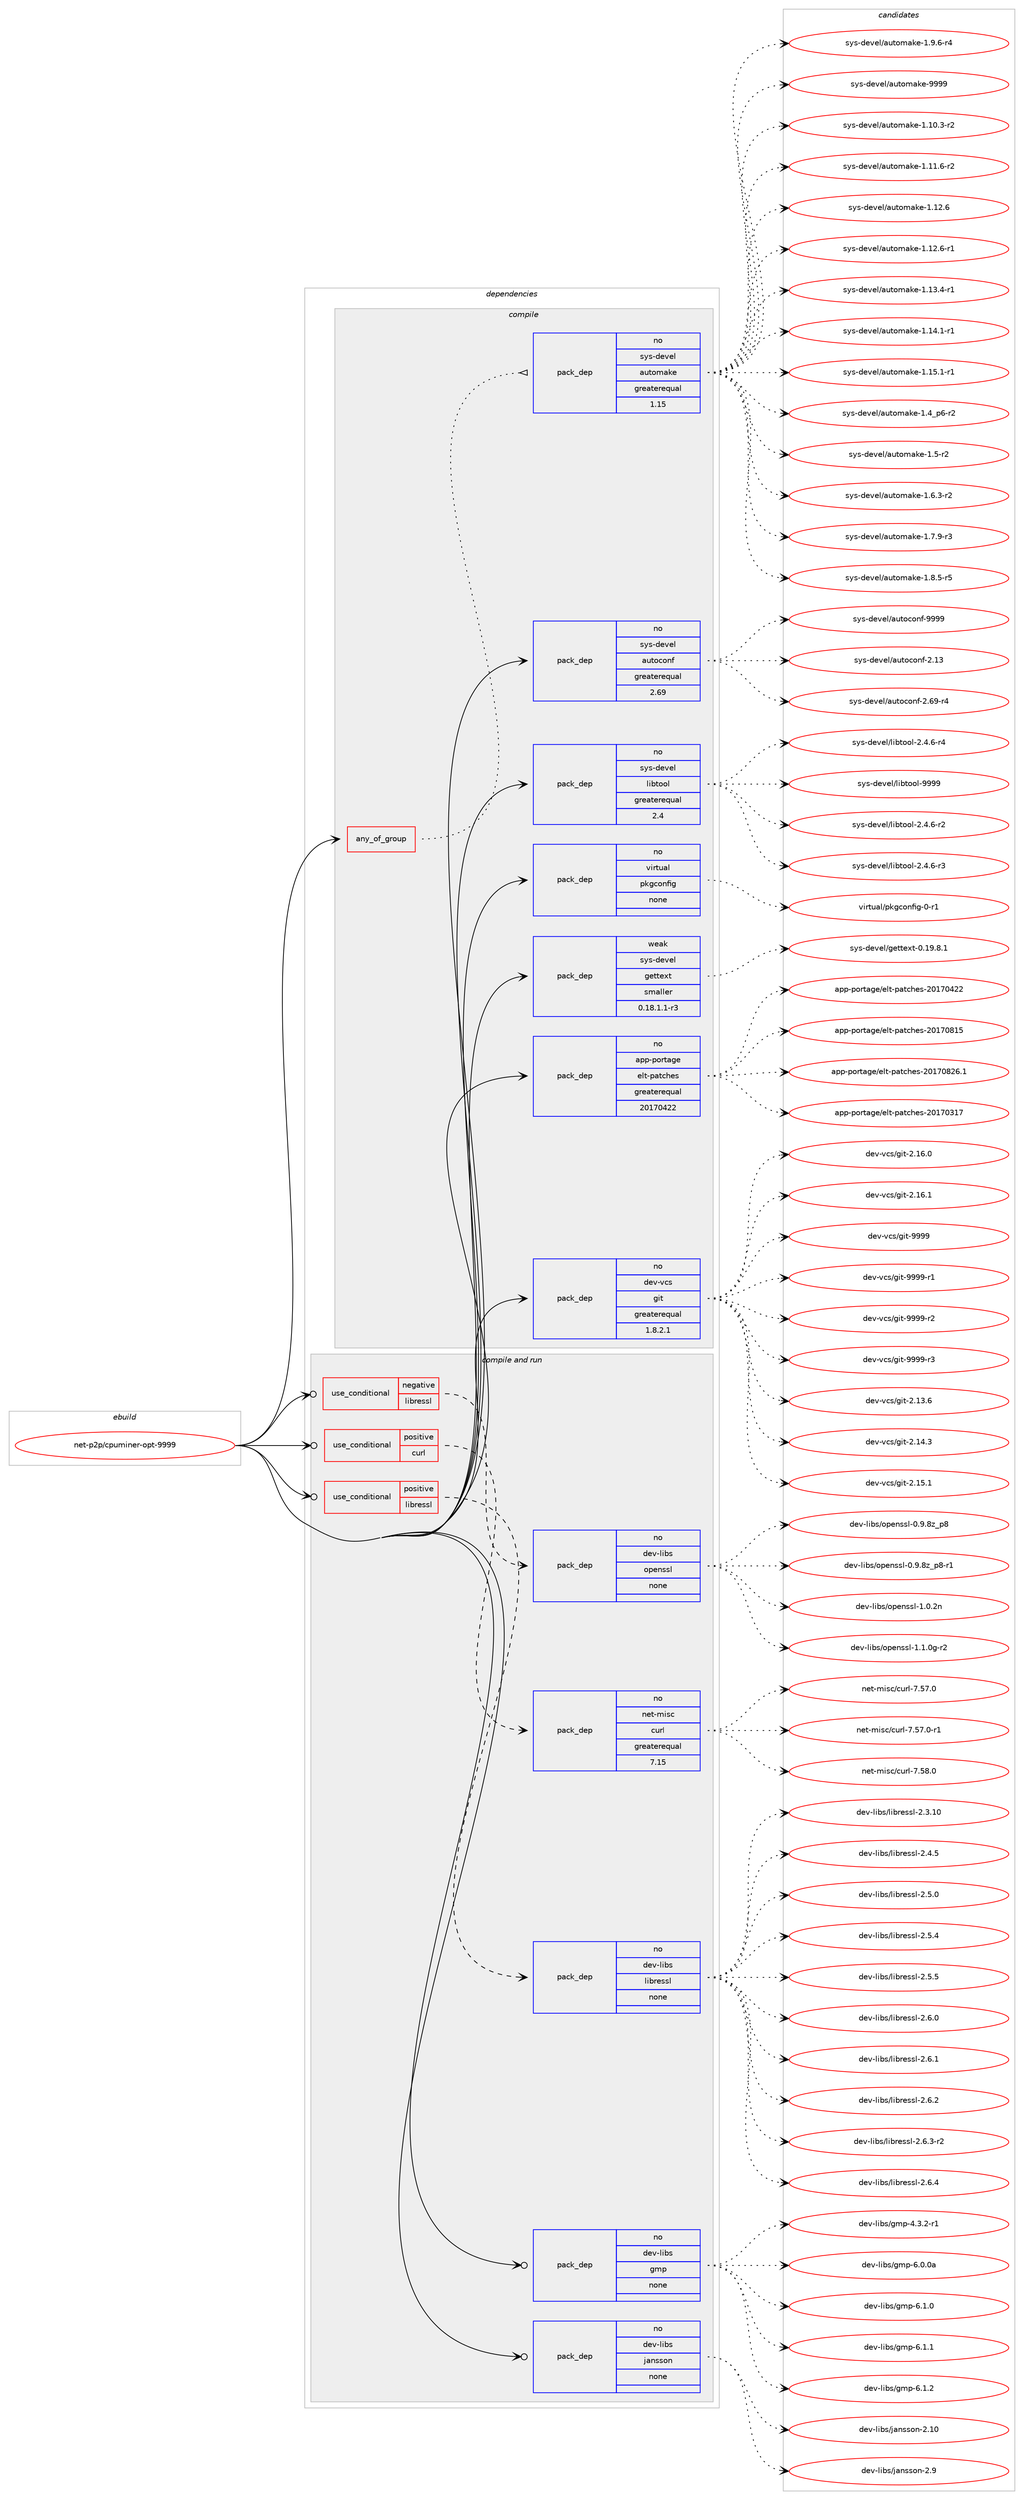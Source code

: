 digraph prolog {

# *************
# Graph options
# *************

newrank=true;
concentrate=true;
compound=true;
graph [rankdir=LR,fontname=Helvetica,fontsize=10,ranksep=1.5];#, ranksep=2.5, nodesep=0.2];
edge  [arrowhead=vee];
node  [fontname=Helvetica,fontsize=10];

# **********
# The ebuild
# **********

subgraph cluster_leftcol {
color=gray;
rank=same;
label=<<i>ebuild</i>>;
id [label="net-p2p/cpuminer-opt-9999", color=red, width=4, href="../net-p2p/cpuminer-opt-9999.svg"];
}

# ****************
# The dependencies
# ****************

subgraph cluster_midcol {
color=gray;
label=<<i>dependencies</i>>;
subgraph cluster_compile {
fillcolor="#eeeeee";
style=filled;
label=<<i>compile</i>>;
subgraph any15 {
dependency577 [label=<<TABLE BORDER="0" CELLBORDER="1" CELLSPACING="0" CELLPADDING="4"><TR><TD CELLPADDING="10">any_of_group</TD></TR></TABLE>>, shape=none, color=red];subgraph pack391 {
dependency578 [label=<<TABLE BORDER="0" CELLBORDER="1" CELLSPACING="0" CELLPADDING="4" WIDTH="220"><TR><TD ROWSPAN="6" CELLPADDING="30">pack_dep</TD></TR><TR><TD WIDTH="110">no</TD></TR><TR><TD>sys-devel</TD></TR><TR><TD>automake</TD></TR><TR><TD>greaterequal</TD></TR><TR><TD>1.15</TD></TR></TABLE>>, shape=none, color=blue];
}
dependency577:e -> dependency578:w [weight=20,style="dotted",arrowhead="oinv"];
}
id:e -> dependency577:w [weight=20,style="solid",arrowhead="vee"];
subgraph pack392 {
dependency579 [label=<<TABLE BORDER="0" CELLBORDER="1" CELLSPACING="0" CELLPADDING="4" WIDTH="220"><TR><TD ROWSPAN="6" CELLPADDING="30">pack_dep</TD></TR><TR><TD WIDTH="110">no</TD></TR><TR><TD>app-portage</TD></TR><TR><TD>elt-patches</TD></TR><TR><TD>greaterequal</TD></TR><TR><TD>20170422</TD></TR></TABLE>>, shape=none, color=blue];
}
id:e -> dependency579:w [weight=20,style="solid",arrowhead="vee"];
subgraph pack393 {
dependency580 [label=<<TABLE BORDER="0" CELLBORDER="1" CELLSPACING="0" CELLPADDING="4" WIDTH="220"><TR><TD ROWSPAN="6" CELLPADDING="30">pack_dep</TD></TR><TR><TD WIDTH="110">no</TD></TR><TR><TD>dev-vcs</TD></TR><TR><TD>git</TD></TR><TR><TD>greaterequal</TD></TR><TR><TD>1.8.2.1</TD></TR></TABLE>>, shape=none, color=blue];
}
id:e -> dependency580:w [weight=20,style="solid",arrowhead="vee"];
subgraph pack394 {
dependency581 [label=<<TABLE BORDER="0" CELLBORDER="1" CELLSPACING="0" CELLPADDING="4" WIDTH="220"><TR><TD ROWSPAN="6" CELLPADDING="30">pack_dep</TD></TR><TR><TD WIDTH="110">no</TD></TR><TR><TD>sys-devel</TD></TR><TR><TD>autoconf</TD></TR><TR><TD>greaterequal</TD></TR><TR><TD>2.69</TD></TR></TABLE>>, shape=none, color=blue];
}
id:e -> dependency581:w [weight=20,style="solid",arrowhead="vee"];
subgraph pack395 {
dependency582 [label=<<TABLE BORDER="0" CELLBORDER="1" CELLSPACING="0" CELLPADDING="4" WIDTH="220"><TR><TD ROWSPAN="6" CELLPADDING="30">pack_dep</TD></TR><TR><TD WIDTH="110">no</TD></TR><TR><TD>sys-devel</TD></TR><TR><TD>libtool</TD></TR><TR><TD>greaterequal</TD></TR><TR><TD>2.4</TD></TR></TABLE>>, shape=none, color=blue];
}
id:e -> dependency582:w [weight=20,style="solid",arrowhead="vee"];
subgraph pack396 {
dependency583 [label=<<TABLE BORDER="0" CELLBORDER="1" CELLSPACING="0" CELLPADDING="4" WIDTH="220"><TR><TD ROWSPAN="6" CELLPADDING="30">pack_dep</TD></TR><TR><TD WIDTH="110">no</TD></TR><TR><TD>virtual</TD></TR><TR><TD>pkgconfig</TD></TR><TR><TD>none</TD></TR><TR><TD></TD></TR></TABLE>>, shape=none, color=blue];
}
id:e -> dependency583:w [weight=20,style="solid",arrowhead="vee"];
subgraph pack397 {
dependency584 [label=<<TABLE BORDER="0" CELLBORDER="1" CELLSPACING="0" CELLPADDING="4" WIDTH="220"><TR><TD ROWSPAN="6" CELLPADDING="30">pack_dep</TD></TR><TR><TD WIDTH="110">weak</TD></TR><TR><TD>sys-devel</TD></TR><TR><TD>gettext</TD></TR><TR><TD>smaller</TD></TR><TR><TD>0.18.1.1-r3</TD></TR></TABLE>>, shape=none, color=blue];
}
id:e -> dependency584:w [weight=20,style="solid",arrowhead="vee"];
}
subgraph cluster_compileandrun {
fillcolor="#eeeeee";
style=filled;
label=<<i>compile and run</i>>;
subgraph cond173 {
dependency585 [label=<<TABLE BORDER="0" CELLBORDER="1" CELLSPACING="0" CELLPADDING="4"><TR><TD ROWSPAN="3" CELLPADDING="10">use_conditional</TD></TR><TR><TD>negative</TD></TR><TR><TD>libressl</TD></TR></TABLE>>, shape=none, color=red];
subgraph pack398 {
dependency586 [label=<<TABLE BORDER="0" CELLBORDER="1" CELLSPACING="0" CELLPADDING="4" WIDTH="220"><TR><TD ROWSPAN="6" CELLPADDING="30">pack_dep</TD></TR><TR><TD WIDTH="110">no</TD></TR><TR><TD>dev-libs</TD></TR><TR><TD>openssl</TD></TR><TR><TD>none</TD></TR><TR><TD></TD></TR></TABLE>>, shape=none, color=blue];
}
dependency585:e -> dependency586:w [weight=20,style="dashed",arrowhead="vee"];
}
id:e -> dependency585:w [weight=20,style="solid",arrowhead="odotvee"];
subgraph cond174 {
dependency587 [label=<<TABLE BORDER="0" CELLBORDER="1" CELLSPACING="0" CELLPADDING="4"><TR><TD ROWSPAN="3" CELLPADDING="10">use_conditional</TD></TR><TR><TD>positive</TD></TR><TR><TD>curl</TD></TR></TABLE>>, shape=none, color=red];
subgraph pack399 {
dependency588 [label=<<TABLE BORDER="0" CELLBORDER="1" CELLSPACING="0" CELLPADDING="4" WIDTH="220"><TR><TD ROWSPAN="6" CELLPADDING="30">pack_dep</TD></TR><TR><TD WIDTH="110">no</TD></TR><TR><TD>net-misc</TD></TR><TR><TD>curl</TD></TR><TR><TD>greaterequal</TD></TR><TR><TD>7.15</TD></TR></TABLE>>, shape=none, color=blue];
}
dependency587:e -> dependency588:w [weight=20,style="dashed",arrowhead="vee"];
}
id:e -> dependency587:w [weight=20,style="solid",arrowhead="odotvee"];
subgraph cond175 {
dependency589 [label=<<TABLE BORDER="0" CELLBORDER="1" CELLSPACING="0" CELLPADDING="4"><TR><TD ROWSPAN="3" CELLPADDING="10">use_conditional</TD></TR><TR><TD>positive</TD></TR><TR><TD>libressl</TD></TR></TABLE>>, shape=none, color=red];
subgraph pack400 {
dependency590 [label=<<TABLE BORDER="0" CELLBORDER="1" CELLSPACING="0" CELLPADDING="4" WIDTH="220"><TR><TD ROWSPAN="6" CELLPADDING="30">pack_dep</TD></TR><TR><TD WIDTH="110">no</TD></TR><TR><TD>dev-libs</TD></TR><TR><TD>libressl</TD></TR><TR><TD>none</TD></TR><TR><TD></TD></TR></TABLE>>, shape=none, color=blue];
}
dependency589:e -> dependency590:w [weight=20,style="dashed",arrowhead="vee"];
}
id:e -> dependency589:w [weight=20,style="solid",arrowhead="odotvee"];
subgraph pack401 {
dependency591 [label=<<TABLE BORDER="0" CELLBORDER="1" CELLSPACING="0" CELLPADDING="4" WIDTH="220"><TR><TD ROWSPAN="6" CELLPADDING="30">pack_dep</TD></TR><TR><TD WIDTH="110">no</TD></TR><TR><TD>dev-libs</TD></TR><TR><TD>gmp</TD></TR><TR><TD>none</TD></TR><TR><TD></TD></TR></TABLE>>, shape=none, color=blue];
}
id:e -> dependency591:w [weight=20,style="solid",arrowhead="odotvee"];
subgraph pack402 {
dependency592 [label=<<TABLE BORDER="0" CELLBORDER="1" CELLSPACING="0" CELLPADDING="4" WIDTH="220"><TR><TD ROWSPAN="6" CELLPADDING="30">pack_dep</TD></TR><TR><TD WIDTH="110">no</TD></TR><TR><TD>dev-libs</TD></TR><TR><TD>jansson</TD></TR><TR><TD>none</TD></TR><TR><TD></TD></TR></TABLE>>, shape=none, color=blue];
}
id:e -> dependency592:w [weight=20,style="solid",arrowhead="odotvee"];
}
subgraph cluster_run {
fillcolor="#eeeeee";
style=filled;
label=<<i>run</i>>;
}
}

# **************
# The candidates
# **************

subgraph cluster_choices {
rank=same;
color=gray;
label=<<i>candidates</i>>;

subgraph choice391 {
color=black;
nodesep=1;
choice11512111545100101118101108479711711611110997107101454946494846514511450 [label="sys-devel/automake-1.10.3-r2", color=red, width=4,href="../sys-devel/automake-1.10.3-r2.svg"];
choice11512111545100101118101108479711711611110997107101454946494946544511450 [label="sys-devel/automake-1.11.6-r2", color=red, width=4,href="../sys-devel/automake-1.11.6-r2.svg"];
choice1151211154510010111810110847971171161111099710710145494649504654 [label="sys-devel/automake-1.12.6", color=red, width=4,href="../sys-devel/automake-1.12.6.svg"];
choice11512111545100101118101108479711711611110997107101454946495046544511449 [label="sys-devel/automake-1.12.6-r1", color=red, width=4,href="../sys-devel/automake-1.12.6-r1.svg"];
choice11512111545100101118101108479711711611110997107101454946495146524511449 [label="sys-devel/automake-1.13.4-r1", color=red, width=4,href="../sys-devel/automake-1.13.4-r1.svg"];
choice11512111545100101118101108479711711611110997107101454946495246494511449 [label="sys-devel/automake-1.14.1-r1", color=red, width=4,href="../sys-devel/automake-1.14.1-r1.svg"];
choice11512111545100101118101108479711711611110997107101454946495346494511449 [label="sys-devel/automake-1.15.1-r1", color=red, width=4,href="../sys-devel/automake-1.15.1-r1.svg"];
choice115121115451001011181011084797117116111109971071014549465295112544511450 [label="sys-devel/automake-1.4_p6-r2", color=red, width=4,href="../sys-devel/automake-1.4_p6-r2.svg"];
choice11512111545100101118101108479711711611110997107101454946534511450 [label="sys-devel/automake-1.5-r2", color=red, width=4,href="../sys-devel/automake-1.5-r2.svg"];
choice115121115451001011181011084797117116111109971071014549465446514511450 [label="sys-devel/automake-1.6.3-r2", color=red, width=4,href="../sys-devel/automake-1.6.3-r2.svg"];
choice115121115451001011181011084797117116111109971071014549465546574511451 [label="sys-devel/automake-1.7.9-r3", color=red, width=4,href="../sys-devel/automake-1.7.9-r3.svg"];
choice115121115451001011181011084797117116111109971071014549465646534511453 [label="sys-devel/automake-1.8.5-r5", color=red, width=4,href="../sys-devel/automake-1.8.5-r5.svg"];
choice115121115451001011181011084797117116111109971071014549465746544511452 [label="sys-devel/automake-1.9.6-r4", color=red, width=4,href="../sys-devel/automake-1.9.6-r4.svg"];
choice115121115451001011181011084797117116111109971071014557575757 [label="sys-devel/automake-9999", color=red, width=4,href="../sys-devel/automake-9999.svg"];
dependency578:e -> choice11512111545100101118101108479711711611110997107101454946494846514511450:w [style=dotted,weight="100"];
dependency578:e -> choice11512111545100101118101108479711711611110997107101454946494946544511450:w [style=dotted,weight="100"];
dependency578:e -> choice1151211154510010111810110847971171161111099710710145494649504654:w [style=dotted,weight="100"];
dependency578:e -> choice11512111545100101118101108479711711611110997107101454946495046544511449:w [style=dotted,weight="100"];
dependency578:e -> choice11512111545100101118101108479711711611110997107101454946495146524511449:w [style=dotted,weight="100"];
dependency578:e -> choice11512111545100101118101108479711711611110997107101454946495246494511449:w [style=dotted,weight="100"];
dependency578:e -> choice11512111545100101118101108479711711611110997107101454946495346494511449:w [style=dotted,weight="100"];
dependency578:e -> choice115121115451001011181011084797117116111109971071014549465295112544511450:w [style=dotted,weight="100"];
dependency578:e -> choice11512111545100101118101108479711711611110997107101454946534511450:w [style=dotted,weight="100"];
dependency578:e -> choice115121115451001011181011084797117116111109971071014549465446514511450:w [style=dotted,weight="100"];
dependency578:e -> choice115121115451001011181011084797117116111109971071014549465546574511451:w [style=dotted,weight="100"];
dependency578:e -> choice115121115451001011181011084797117116111109971071014549465646534511453:w [style=dotted,weight="100"];
dependency578:e -> choice115121115451001011181011084797117116111109971071014549465746544511452:w [style=dotted,weight="100"];
dependency578:e -> choice115121115451001011181011084797117116111109971071014557575757:w [style=dotted,weight="100"];
}
subgraph choice392 {
color=black;
nodesep=1;
choice97112112451121111141169710310147101108116451129711699104101115455048495548514955 [label="app-portage/elt-patches-20170317", color=red, width=4,href="../app-portage/elt-patches-20170317.svg"];
choice97112112451121111141169710310147101108116451129711699104101115455048495548525050 [label="app-portage/elt-patches-20170422", color=red, width=4,href="../app-portage/elt-patches-20170422.svg"];
choice97112112451121111141169710310147101108116451129711699104101115455048495548564953 [label="app-portage/elt-patches-20170815", color=red, width=4,href="../app-portage/elt-patches-20170815.svg"];
choice971121124511211111411697103101471011081164511297116991041011154550484955485650544649 [label="app-portage/elt-patches-20170826.1", color=red, width=4,href="../app-portage/elt-patches-20170826.1.svg"];
dependency579:e -> choice97112112451121111141169710310147101108116451129711699104101115455048495548514955:w [style=dotted,weight="100"];
dependency579:e -> choice97112112451121111141169710310147101108116451129711699104101115455048495548525050:w [style=dotted,weight="100"];
dependency579:e -> choice97112112451121111141169710310147101108116451129711699104101115455048495548564953:w [style=dotted,weight="100"];
dependency579:e -> choice971121124511211111411697103101471011081164511297116991041011154550484955485650544649:w [style=dotted,weight="100"];
}
subgraph choice393 {
color=black;
nodesep=1;
choice10010111845118991154710310511645504649514654 [label="dev-vcs/git-2.13.6", color=red, width=4,href="../dev-vcs/git-2.13.6.svg"];
choice10010111845118991154710310511645504649524651 [label="dev-vcs/git-2.14.3", color=red, width=4,href="../dev-vcs/git-2.14.3.svg"];
choice10010111845118991154710310511645504649534649 [label="dev-vcs/git-2.15.1", color=red, width=4,href="../dev-vcs/git-2.15.1.svg"];
choice10010111845118991154710310511645504649544648 [label="dev-vcs/git-2.16.0", color=red, width=4,href="../dev-vcs/git-2.16.0.svg"];
choice10010111845118991154710310511645504649544649 [label="dev-vcs/git-2.16.1", color=red, width=4,href="../dev-vcs/git-2.16.1.svg"];
choice1001011184511899115471031051164557575757 [label="dev-vcs/git-9999", color=red, width=4,href="../dev-vcs/git-9999.svg"];
choice10010111845118991154710310511645575757574511449 [label="dev-vcs/git-9999-r1", color=red, width=4,href="../dev-vcs/git-9999-r1.svg"];
choice10010111845118991154710310511645575757574511450 [label="dev-vcs/git-9999-r2", color=red, width=4,href="../dev-vcs/git-9999-r2.svg"];
choice10010111845118991154710310511645575757574511451 [label="dev-vcs/git-9999-r3", color=red, width=4,href="../dev-vcs/git-9999-r3.svg"];
dependency580:e -> choice10010111845118991154710310511645504649514654:w [style=dotted,weight="100"];
dependency580:e -> choice10010111845118991154710310511645504649524651:w [style=dotted,weight="100"];
dependency580:e -> choice10010111845118991154710310511645504649534649:w [style=dotted,weight="100"];
dependency580:e -> choice10010111845118991154710310511645504649544648:w [style=dotted,weight="100"];
dependency580:e -> choice10010111845118991154710310511645504649544649:w [style=dotted,weight="100"];
dependency580:e -> choice1001011184511899115471031051164557575757:w [style=dotted,weight="100"];
dependency580:e -> choice10010111845118991154710310511645575757574511449:w [style=dotted,weight="100"];
dependency580:e -> choice10010111845118991154710310511645575757574511450:w [style=dotted,weight="100"];
dependency580:e -> choice10010111845118991154710310511645575757574511451:w [style=dotted,weight="100"];
}
subgraph choice394 {
color=black;
nodesep=1;
choice115121115451001011181011084797117116111991111101024550464951 [label="sys-devel/autoconf-2.13", color=red, width=4,href="../sys-devel/autoconf-2.13.svg"];
choice1151211154510010111810110847971171161119911111010245504654574511452 [label="sys-devel/autoconf-2.69-r4", color=red, width=4,href="../sys-devel/autoconf-2.69-r4.svg"];
choice115121115451001011181011084797117116111991111101024557575757 [label="sys-devel/autoconf-9999", color=red, width=4,href="../sys-devel/autoconf-9999.svg"];
dependency581:e -> choice115121115451001011181011084797117116111991111101024550464951:w [style=dotted,weight="100"];
dependency581:e -> choice1151211154510010111810110847971171161119911111010245504654574511452:w [style=dotted,weight="100"];
dependency581:e -> choice115121115451001011181011084797117116111991111101024557575757:w [style=dotted,weight="100"];
}
subgraph choice395 {
color=black;
nodesep=1;
choice1151211154510010111810110847108105981161111111084550465246544511450 [label="sys-devel/libtool-2.4.6-r2", color=red, width=4,href="../sys-devel/libtool-2.4.6-r2.svg"];
choice1151211154510010111810110847108105981161111111084550465246544511451 [label="sys-devel/libtool-2.4.6-r3", color=red, width=4,href="../sys-devel/libtool-2.4.6-r3.svg"];
choice1151211154510010111810110847108105981161111111084550465246544511452 [label="sys-devel/libtool-2.4.6-r4", color=red, width=4,href="../sys-devel/libtool-2.4.6-r4.svg"];
choice1151211154510010111810110847108105981161111111084557575757 [label="sys-devel/libtool-9999", color=red, width=4,href="../sys-devel/libtool-9999.svg"];
dependency582:e -> choice1151211154510010111810110847108105981161111111084550465246544511450:w [style=dotted,weight="100"];
dependency582:e -> choice1151211154510010111810110847108105981161111111084550465246544511451:w [style=dotted,weight="100"];
dependency582:e -> choice1151211154510010111810110847108105981161111111084550465246544511452:w [style=dotted,weight="100"];
dependency582:e -> choice1151211154510010111810110847108105981161111111084557575757:w [style=dotted,weight="100"];
}
subgraph choice396 {
color=black;
nodesep=1;
choice11810511411611797108471121071039911111010210510345484511449 [label="virtual/pkgconfig-0-r1", color=red, width=4,href="../virtual/pkgconfig-0-r1.svg"];
dependency583:e -> choice11810511411611797108471121071039911111010210510345484511449:w [style=dotted,weight="100"];
}
subgraph choice397 {
color=black;
nodesep=1;
choice1151211154510010111810110847103101116116101120116454846495746564649 [label="sys-devel/gettext-0.19.8.1", color=red, width=4,href="../sys-devel/gettext-0.19.8.1.svg"];
dependency584:e -> choice1151211154510010111810110847103101116116101120116454846495746564649:w [style=dotted,weight="100"];
}
subgraph choice398 {
color=black;
nodesep=1;
choice1001011184510810598115471111121011101151151084548465746561229511256 [label="dev-libs/openssl-0.9.8z_p8", color=red, width=4,href="../dev-libs/openssl-0.9.8z_p8.svg"];
choice10010111845108105981154711111210111011511510845484657465612295112564511449 [label="dev-libs/openssl-0.9.8z_p8-r1", color=red, width=4,href="../dev-libs/openssl-0.9.8z_p8-r1.svg"];
choice100101118451081059811547111112101110115115108454946484650110 [label="dev-libs/openssl-1.0.2n", color=red, width=4,href="../dev-libs/openssl-1.0.2n.svg"];
choice1001011184510810598115471111121011101151151084549464946481034511450 [label="dev-libs/openssl-1.1.0g-r2", color=red, width=4,href="../dev-libs/openssl-1.1.0g-r2.svg"];
dependency586:e -> choice1001011184510810598115471111121011101151151084548465746561229511256:w [style=dotted,weight="100"];
dependency586:e -> choice10010111845108105981154711111210111011511510845484657465612295112564511449:w [style=dotted,weight="100"];
dependency586:e -> choice100101118451081059811547111112101110115115108454946484650110:w [style=dotted,weight="100"];
dependency586:e -> choice1001011184510810598115471111121011101151151084549464946481034511450:w [style=dotted,weight="100"];
}
subgraph choice399 {
color=black;
nodesep=1;
choice1101011164510910511599479911711410845554653554648 [label="net-misc/curl-7.57.0", color=red, width=4,href="../net-misc/curl-7.57.0.svg"];
choice11010111645109105115994799117114108455546535546484511449 [label="net-misc/curl-7.57.0-r1", color=red, width=4,href="../net-misc/curl-7.57.0-r1.svg"];
choice1101011164510910511599479911711410845554653564648 [label="net-misc/curl-7.58.0", color=red, width=4,href="../net-misc/curl-7.58.0.svg"];
dependency588:e -> choice1101011164510910511599479911711410845554653554648:w [style=dotted,weight="100"];
dependency588:e -> choice11010111645109105115994799117114108455546535546484511449:w [style=dotted,weight="100"];
dependency588:e -> choice1101011164510910511599479911711410845554653564648:w [style=dotted,weight="100"];
}
subgraph choice400 {
color=black;
nodesep=1;
choice1001011184510810598115471081059811410111511510845504651464948 [label="dev-libs/libressl-2.3.10", color=red, width=4,href="../dev-libs/libressl-2.3.10.svg"];
choice10010111845108105981154710810598114101115115108455046524653 [label="dev-libs/libressl-2.4.5", color=red, width=4,href="../dev-libs/libressl-2.4.5.svg"];
choice10010111845108105981154710810598114101115115108455046534648 [label="dev-libs/libressl-2.5.0", color=red, width=4,href="../dev-libs/libressl-2.5.0.svg"];
choice10010111845108105981154710810598114101115115108455046534652 [label="dev-libs/libressl-2.5.4", color=red, width=4,href="../dev-libs/libressl-2.5.4.svg"];
choice10010111845108105981154710810598114101115115108455046534653 [label="dev-libs/libressl-2.5.5", color=red, width=4,href="../dev-libs/libressl-2.5.5.svg"];
choice10010111845108105981154710810598114101115115108455046544648 [label="dev-libs/libressl-2.6.0", color=red, width=4,href="../dev-libs/libressl-2.6.0.svg"];
choice10010111845108105981154710810598114101115115108455046544649 [label="dev-libs/libressl-2.6.1", color=red, width=4,href="../dev-libs/libressl-2.6.1.svg"];
choice10010111845108105981154710810598114101115115108455046544650 [label="dev-libs/libressl-2.6.2", color=red, width=4,href="../dev-libs/libressl-2.6.2.svg"];
choice100101118451081059811547108105981141011151151084550465446514511450 [label="dev-libs/libressl-2.6.3-r2", color=red, width=4,href="../dev-libs/libressl-2.6.3-r2.svg"];
choice10010111845108105981154710810598114101115115108455046544652 [label="dev-libs/libressl-2.6.4", color=red, width=4,href="../dev-libs/libressl-2.6.4.svg"];
dependency590:e -> choice1001011184510810598115471081059811410111511510845504651464948:w [style=dotted,weight="100"];
dependency590:e -> choice10010111845108105981154710810598114101115115108455046524653:w [style=dotted,weight="100"];
dependency590:e -> choice10010111845108105981154710810598114101115115108455046534648:w [style=dotted,weight="100"];
dependency590:e -> choice10010111845108105981154710810598114101115115108455046534652:w [style=dotted,weight="100"];
dependency590:e -> choice10010111845108105981154710810598114101115115108455046534653:w [style=dotted,weight="100"];
dependency590:e -> choice10010111845108105981154710810598114101115115108455046544648:w [style=dotted,weight="100"];
dependency590:e -> choice10010111845108105981154710810598114101115115108455046544649:w [style=dotted,weight="100"];
dependency590:e -> choice10010111845108105981154710810598114101115115108455046544650:w [style=dotted,weight="100"];
dependency590:e -> choice100101118451081059811547108105981141011151151084550465446514511450:w [style=dotted,weight="100"];
dependency590:e -> choice10010111845108105981154710810598114101115115108455046544652:w [style=dotted,weight="100"];
}
subgraph choice401 {
color=black;
nodesep=1;
choice1001011184510810598115471031091124552465146504511449 [label="dev-libs/gmp-4.3.2-r1", color=red, width=4,href="../dev-libs/gmp-4.3.2-r1.svg"];
choice10010111845108105981154710310911245544648464897 [label="dev-libs/gmp-6.0.0a", color=red, width=4,href="../dev-libs/gmp-6.0.0a.svg"];
choice100101118451081059811547103109112455446494648 [label="dev-libs/gmp-6.1.0", color=red, width=4,href="../dev-libs/gmp-6.1.0.svg"];
choice100101118451081059811547103109112455446494649 [label="dev-libs/gmp-6.1.1", color=red, width=4,href="../dev-libs/gmp-6.1.1.svg"];
choice100101118451081059811547103109112455446494650 [label="dev-libs/gmp-6.1.2", color=red, width=4,href="../dev-libs/gmp-6.1.2.svg"];
dependency591:e -> choice1001011184510810598115471031091124552465146504511449:w [style=dotted,weight="100"];
dependency591:e -> choice10010111845108105981154710310911245544648464897:w [style=dotted,weight="100"];
dependency591:e -> choice100101118451081059811547103109112455446494648:w [style=dotted,weight="100"];
dependency591:e -> choice100101118451081059811547103109112455446494649:w [style=dotted,weight="100"];
dependency591:e -> choice100101118451081059811547103109112455446494650:w [style=dotted,weight="100"];
}
subgraph choice402 {
color=black;
nodesep=1;
choice100101118451081059811547106971101151151111104550464948 [label="dev-libs/jansson-2.10", color=red, width=4,href="../dev-libs/jansson-2.10.svg"];
choice1001011184510810598115471069711011511511111045504657 [label="dev-libs/jansson-2.9", color=red, width=4,href="../dev-libs/jansson-2.9.svg"];
dependency592:e -> choice100101118451081059811547106971101151151111104550464948:w [style=dotted,weight="100"];
dependency592:e -> choice1001011184510810598115471069711011511511111045504657:w [style=dotted,weight="100"];
}
}

}

